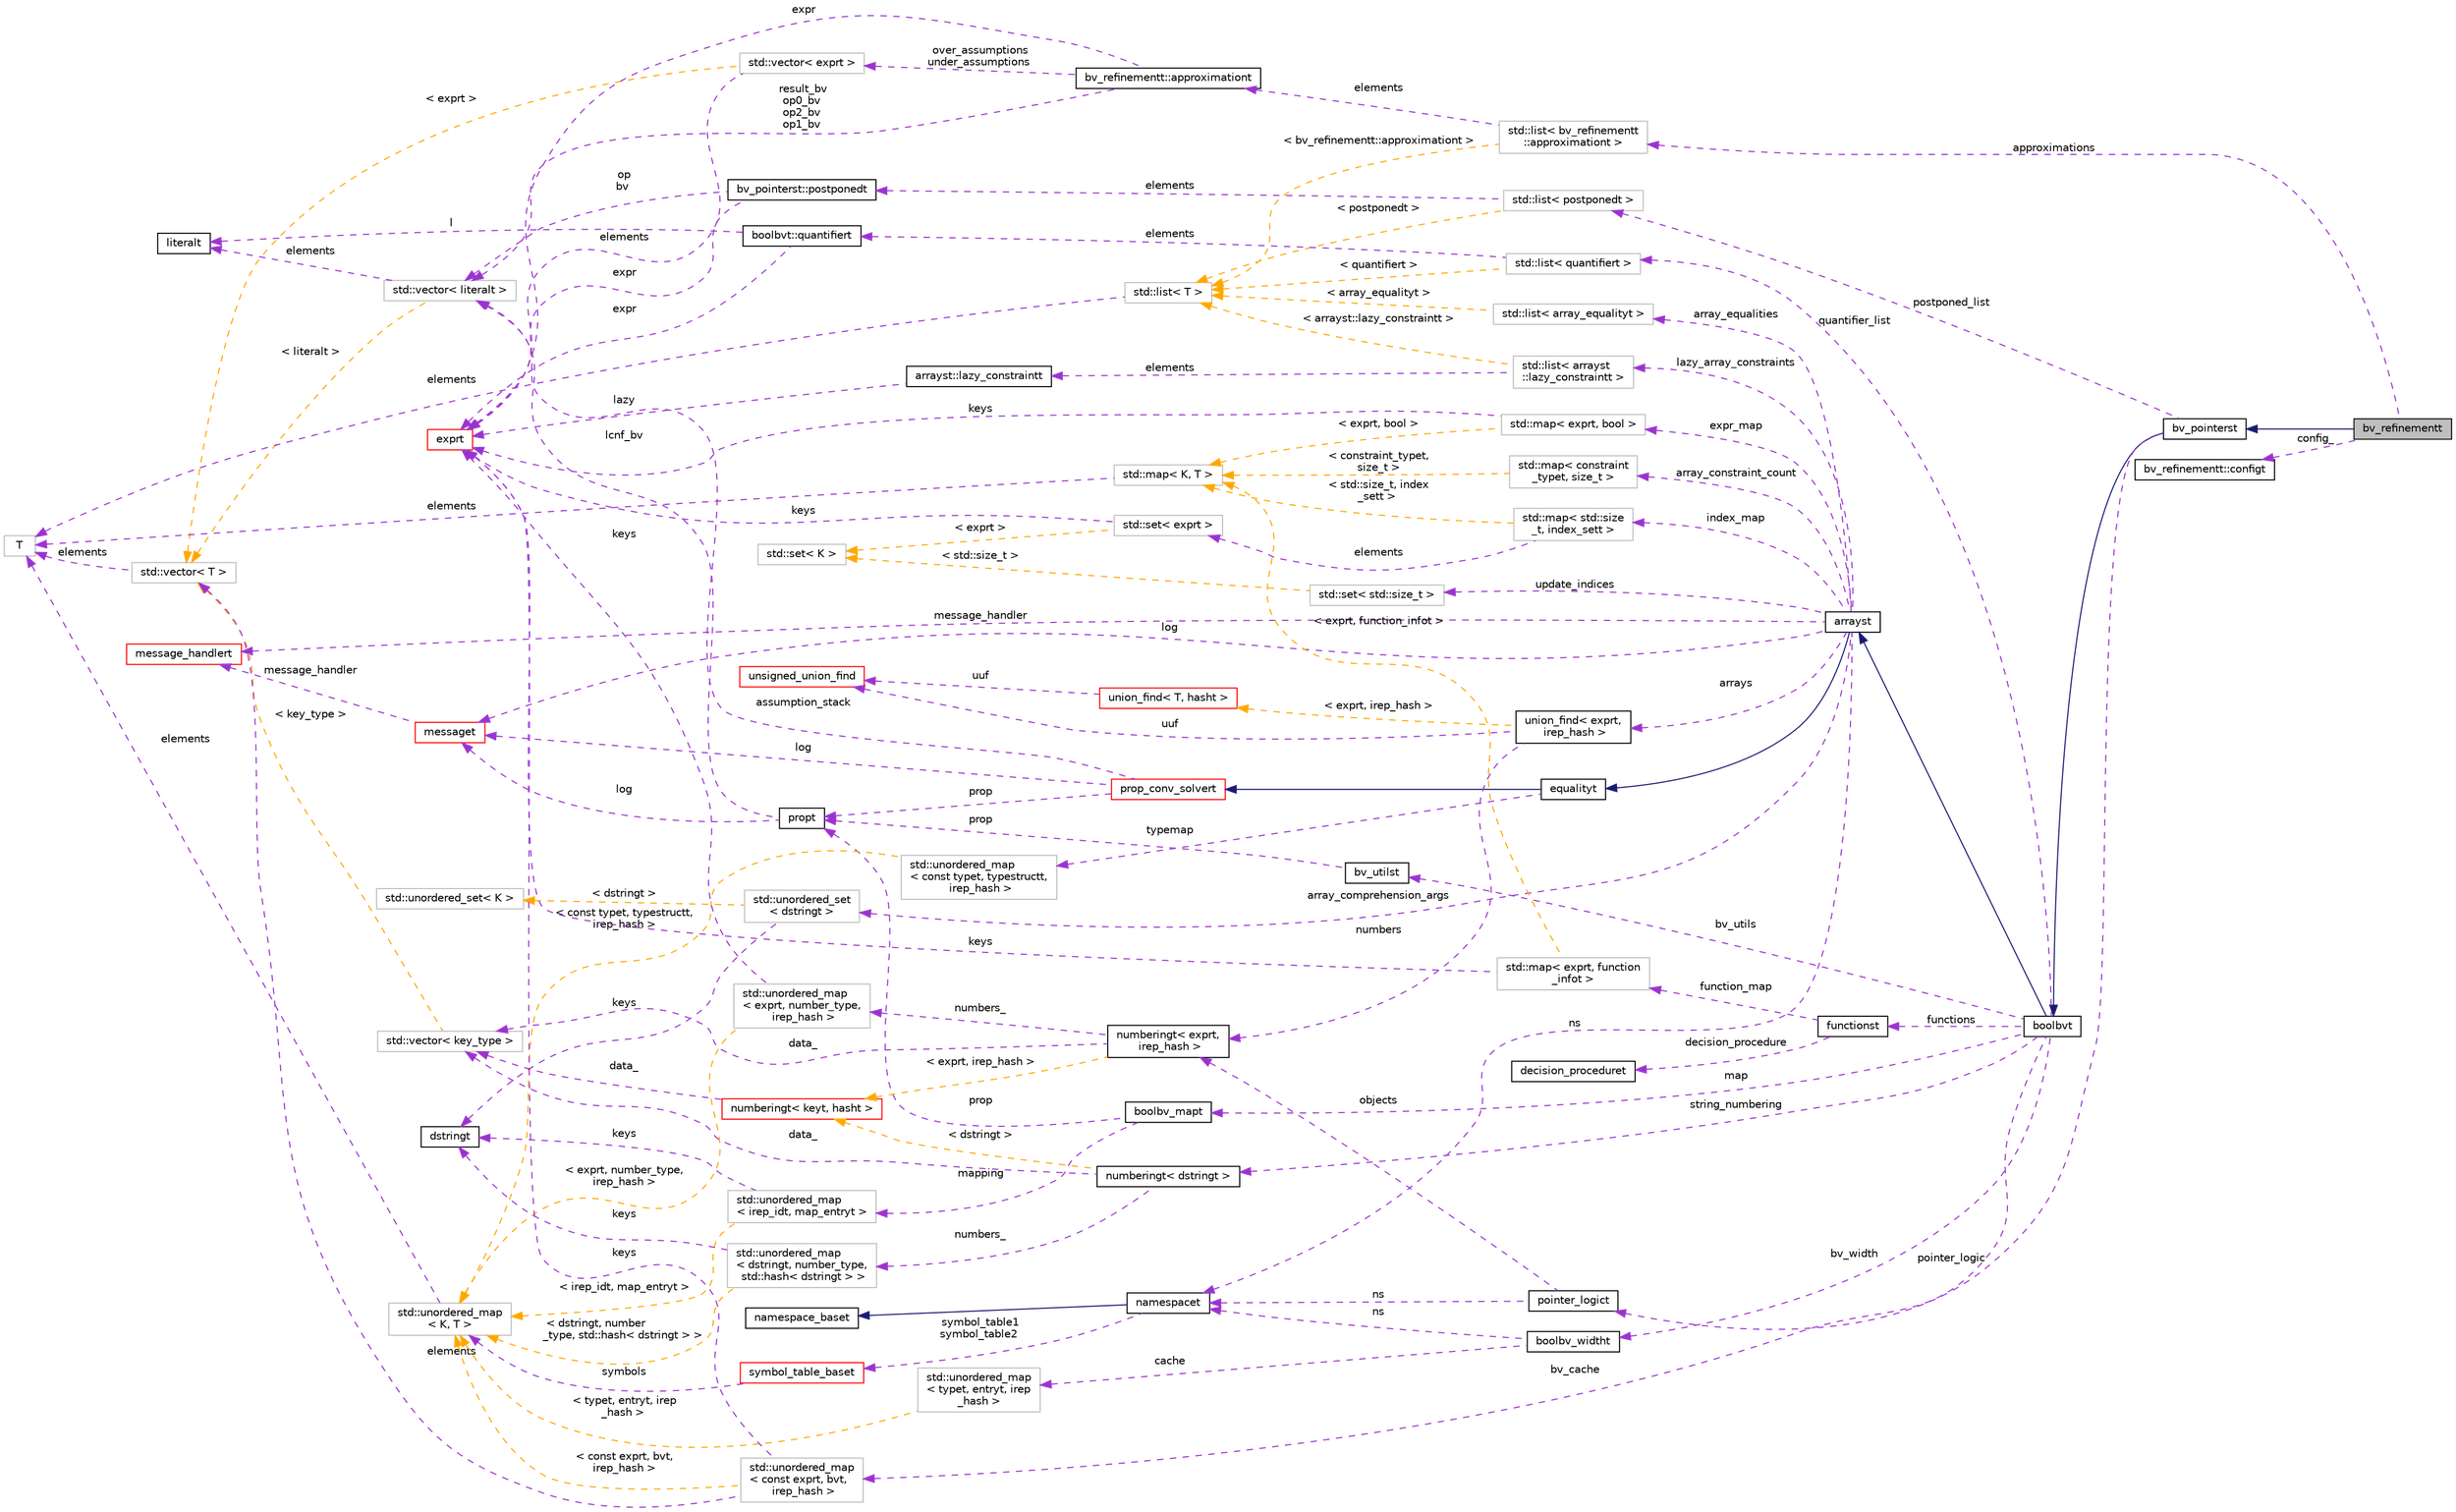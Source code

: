 digraph "bv_refinementt"
{
 // LATEX_PDF_SIZE
  bgcolor="transparent";
  edge [fontname="Helvetica",fontsize="10",labelfontname="Helvetica",labelfontsize="10"];
  node [fontname="Helvetica",fontsize="10",shape=record];
  rankdir="LR";
  Node1 [label="bv_refinementt",height=0.2,width=0.4,color="black", fillcolor="grey75", style="filled", fontcolor="black",tooltip=" "];
  Node2 -> Node1 [dir="back",color="midnightblue",fontsize="10",style="solid",fontname="Helvetica"];
  Node2 [label="bv_pointerst",height=0.2,width=0.4,color="black",URL="$classbv__pointerst.html",tooltip=" "];
  Node3 -> Node2 [dir="back",color="midnightblue",fontsize="10",style="solid",fontname="Helvetica"];
  Node3 [label="boolbvt",height=0.2,width=0.4,color="black",URL="$classboolbvt.html",tooltip=" "];
  Node4 -> Node3 [dir="back",color="midnightblue",fontsize="10",style="solid",fontname="Helvetica"];
  Node4 [label="arrayst",height=0.2,width=0.4,color="black",URL="$classarrayst.html",tooltip=" "];
  Node5 -> Node4 [dir="back",color="midnightblue",fontsize="10",style="solid",fontname="Helvetica"];
  Node5 [label="equalityt",height=0.2,width=0.4,color="black",URL="$classequalityt.html",tooltip=" "];
  Node6 -> Node5 [dir="back",color="midnightblue",fontsize="10",style="solid",fontname="Helvetica"];
  Node6 [label="prop_conv_solvert",height=0.2,width=0.4,color="red",URL="$classprop__conv__solvert.html",tooltip=" "];
  Node18 -> Node6 [dir="back",color="darkorchid3",fontsize="10",style="dashed",label=" log" ,fontname="Helvetica"];
  Node18 [label="messaget",height=0.2,width=0.4,color="red",URL="$classmessaget.html",tooltip="Class that provides messages with a built-in verbosity 'level'."];
  Node19 -> Node18 [dir="back",color="darkorchid3",fontsize="10",style="dashed",label=" message_handler" ,fontname="Helvetica"];
  Node19 [label="message_handlert",height=0.2,width=0.4,color="red",URL="$classmessage__handlert.html",tooltip=" "];
  Node41 -> Node6 [dir="back",color="darkorchid3",fontsize="10",style="dashed",label=" prop" ,fontname="Helvetica"];
  Node41 [label="propt",height=0.2,width=0.4,color="black",URL="$classpropt.html",tooltip="TO_BE_DOCUMENTED."];
  Node18 -> Node41 [dir="back",color="darkorchid3",fontsize="10",style="dashed",label=" log" ,fontname="Helvetica"];
  Node42 -> Node41 [dir="back",color="darkorchid3",fontsize="10",style="dashed",label=" lcnf_bv" ,fontname="Helvetica"];
  Node42 [label="std::vector\< literalt \>",height=0.2,width=0.4,color="grey75",tooltip=" "];
  Node14 -> Node42 [dir="back",color="darkorchid3",fontsize="10",style="dashed",label=" elements" ,fontname="Helvetica"];
  Node14 [label="literalt",height=0.2,width=0.4,color="black",URL="$classliteralt.html",tooltip=" "];
  Node21 -> Node42 [dir="back",color="orange",fontsize="10",style="dashed",label=" \< literalt \>" ,fontname="Helvetica"];
  Node21 [label="std::vector\< T \>",height=0.2,width=0.4,color="grey75",tooltip="STL class."];
  Node17 -> Node21 [dir="back",color="darkorchid3",fontsize="10",style="dashed",label=" elements" ,fontname="Helvetica"];
  Node17 [label="T",height=0.2,width=0.4,color="grey75",tooltip=" "];
  Node42 -> Node6 [dir="back",color="darkorchid3",fontsize="10",style="dashed",label=" assumption_stack" ,fontname="Helvetica"];
  Node43 -> Node5 [dir="back",color="darkorchid3",fontsize="10",style="dashed",label=" typemap" ,fontname="Helvetica"];
  Node43 [label="std::unordered_map\l\< const typet, typestructt,\l irep_hash \>",height=0.2,width=0.4,color="grey75",tooltip=" "];
  Node39 -> Node43 [dir="back",color="orange",fontsize="10",style="dashed",label=" \< const typet, typestructt,\l irep_hash \>" ,fontname="Helvetica"];
  Node39 [label="std::unordered_map\l\< K, T \>",height=0.2,width=0.4,color="grey75",tooltip="STL class."];
  Node17 -> Node39 [dir="back",color="darkorchid3",fontsize="10",style="dashed",label=" elements" ,fontname="Helvetica"];
  Node49 -> Node4 [dir="back",color="darkorchid3",fontsize="10",style="dashed",label=" array_comprehension_args" ,fontname="Helvetica"];
  Node49 [label="std::unordered_set\l\< dstringt \>",height=0.2,width=0.4,color="grey75",tooltip=" "];
  Node13 -> Node49 [dir="back",color="darkorchid3",fontsize="10",style="dashed",label=" keys" ,fontname="Helvetica"];
  Node13 [label="dstringt",height=0.2,width=0.4,color="black",URL="$classdstringt.html",tooltip="dstringt has one field, an unsigned integer no which is an index into a static table of strings."];
  Node50 -> Node49 [dir="back",color="orange",fontsize="10",style="dashed",label=" \< dstringt \>" ,fontname="Helvetica"];
  Node50 [label="std::unordered_set\< K \>",height=0.2,width=0.4,color="grey75",tooltip="STL class."];
  Node19 -> Node4 [dir="back",color="darkorchid3",fontsize="10",style="dashed",label=" message_handler" ,fontname="Helvetica"];
  Node51 -> Node4 [dir="back",color="darkorchid3",fontsize="10",style="dashed",label=" array_constraint_count" ,fontname="Helvetica"];
  Node51 [label="std::map\< constraint\l_typet, size_t \>",height=0.2,width=0.4,color="grey75",tooltip=" "];
  Node15 -> Node51 [dir="back",color="orange",fontsize="10",style="dashed",label=" \< constraint_typet,\l size_t \>" ,fontname="Helvetica"];
  Node15 [label="std::map\< K, T \>",height=0.2,width=0.4,color="grey75",tooltip="STL class."];
  Node17 -> Node15 [dir="back",color="darkorchid3",fontsize="10",style="dashed",label=" elements" ,fontname="Helvetica"];
  Node18 -> Node4 [dir="back",color="darkorchid3",fontsize="10",style="dashed",label=" log" ,fontname="Helvetica"];
  Node52 -> Node4 [dir="back",color="darkorchid3",fontsize="10",style="dashed",label=" arrays" ,fontname="Helvetica"];
  Node52 [label="union_find\< exprt,\l irep_hash \>",height=0.2,width=0.4,color="black",URL="$classunion__find.html",tooltip=" "];
  Node53 -> Node52 [dir="back",color="darkorchid3",fontsize="10",style="dashed",label=" uuf" ,fontname="Helvetica"];
  Node53 [label="unsigned_union_find",height=0.2,width=0.4,color="red",URL="$classunsigned__union__find.html",tooltip=" "];
  Node56 -> Node52 [dir="back",color="darkorchid3",fontsize="10",style="dashed",label=" numbers" ,fontname="Helvetica"];
  Node56 [label="numberingt\< exprt,\l irep_hash \>",height=0.2,width=0.4,color="black",URL="$classnumberingt.html",tooltip=" "];
  Node57 -> Node56 [dir="back",color="darkorchid3",fontsize="10",style="dashed",label=" numbers_" ,fontname="Helvetica"];
  Node57 [label="std::unordered_map\l\< exprt, number_type,\l irep_hash \>",height=0.2,width=0.4,color="grey75",tooltip=" "];
  Node38 -> Node57 [dir="back",color="darkorchid3",fontsize="10",style="dashed",label=" keys" ,fontname="Helvetica"];
  Node38 [label="exprt",height=0.2,width=0.4,color="red",URL="$classexprt.html",tooltip="Base class for all expressions."];
  Node39 -> Node57 [dir="back",color="orange",fontsize="10",style="dashed",label=" \< exprt, number_type,\l irep_hash \>" ,fontname="Helvetica"];
  Node58 -> Node56 [dir="back",color="darkorchid3",fontsize="10",style="dashed",label=" data_" ,fontname="Helvetica"];
  Node58 [label="std::vector\< key_type \>",height=0.2,width=0.4,color="grey75",tooltip=" "];
  Node21 -> Node58 [dir="back",color="orange",fontsize="10",style="dashed",label=" \< key_type \>" ,fontname="Helvetica"];
  Node59 -> Node56 [dir="back",color="orange",fontsize="10",style="dashed",label=" \< exprt, irep_hash \>" ,fontname="Helvetica"];
  Node59 [label="numberingt\< keyt, hasht \>",height=0.2,width=0.4,color="red",URL="$classnumberingt.html",tooltip=" "];
  Node58 -> Node59 [dir="back",color="darkorchid3",fontsize="10",style="dashed",label=" data_" ,fontname="Helvetica"];
  Node61 -> Node52 [dir="back",color="orange",fontsize="10",style="dashed",label=" \< exprt, irep_hash \>" ,fontname="Helvetica"];
  Node61 [label="union_find\< T, hasht \>",height=0.2,width=0.4,color="red",URL="$classunion__find.html",tooltip=" "];
  Node53 -> Node61 [dir="back",color="darkorchid3",fontsize="10",style="dashed",label=" uuf" ,fontname="Helvetica"];
  Node64 -> Node4 [dir="back",color="darkorchid3",fontsize="10",style="dashed",label=" ns" ,fontname="Helvetica"];
  Node64 [label="namespacet",height=0.2,width=0.4,color="black",URL="$classnamespacet.html",tooltip="A namespacet is essentially one or two symbol tables bound together, to allow for symbol lookups in t..."];
  Node65 -> Node64 [dir="back",color="midnightblue",fontsize="10",style="solid",fontname="Helvetica"];
  Node65 [label="namespace_baset",height=0.2,width=0.4,color="black",URL="$classnamespace__baset.html",tooltip="Basic interface for a namespace."];
  Node66 -> Node64 [dir="back",color="darkorchid3",fontsize="10",style="dashed",label=" symbol_table1\nsymbol_table2" ,fontname="Helvetica"];
  Node66 [label="symbol_table_baset",height=0.2,width=0.4,color="red",URL="$classsymbol__table__baset.html",tooltip="The symbol table base class interface."];
  Node39 -> Node66 [dir="back",color="darkorchid3",fontsize="10",style="dashed",label=" symbols" ,fontname="Helvetica"];
  Node68 -> Node4 [dir="back",color="darkorchid3",fontsize="10",style="dashed",label=" index_map" ,fontname="Helvetica"];
  Node68 [label="std::map\< std::size\l_t, index_sett \>",height=0.2,width=0.4,color="grey75",tooltip=" "];
  Node69 -> Node68 [dir="back",color="darkorchid3",fontsize="10",style="dashed",label=" elements" ,fontname="Helvetica"];
  Node69 [label="std::set\< exprt \>",height=0.2,width=0.4,color="grey75",tooltip=" "];
  Node38 -> Node69 [dir="back",color="darkorchid3",fontsize="10",style="dashed",label=" keys" ,fontname="Helvetica"];
  Node70 -> Node69 [dir="back",color="orange",fontsize="10",style="dashed",label=" \< exprt \>" ,fontname="Helvetica"];
  Node70 [label="std::set\< K \>",height=0.2,width=0.4,color="grey75",tooltip="STL class."];
  Node15 -> Node68 [dir="back",color="orange",fontsize="10",style="dashed",label=" \< std::size_t, index\l_sett \>" ,fontname="Helvetica"];
  Node71 -> Node4 [dir="back",color="darkorchid3",fontsize="10",style="dashed",label=" update_indices" ,fontname="Helvetica"];
  Node71 [label="std::set\< std::size_t \>",height=0.2,width=0.4,color="grey75",tooltip=" "];
  Node70 -> Node71 [dir="back",color="orange",fontsize="10",style="dashed",label=" \< std::size_t \>" ,fontname="Helvetica"];
  Node72 -> Node4 [dir="back",color="darkorchid3",fontsize="10",style="dashed",label=" expr_map" ,fontname="Helvetica"];
  Node72 [label="std::map\< exprt, bool \>",height=0.2,width=0.4,color="grey75",tooltip=" "];
  Node38 -> Node72 [dir="back",color="darkorchid3",fontsize="10",style="dashed",label=" keys" ,fontname="Helvetica"];
  Node15 -> Node72 [dir="back",color="orange",fontsize="10",style="dashed",label=" \< exprt, bool \>" ,fontname="Helvetica"];
  Node73 -> Node4 [dir="back",color="darkorchid3",fontsize="10",style="dashed",label=" lazy_array_constraints" ,fontname="Helvetica"];
  Node73 [label="std::list\< arrayst\l::lazy_constraintt \>",height=0.2,width=0.4,color="grey75",tooltip=" "];
  Node74 -> Node73 [dir="back",color="darkorchid3",fontsize="10",style="dashed",label=" elements" ,fontname="Helvetica"];
  Node74 [label="arrayst::lazy_constraintt",height=0.2,width=0.4,color="black",URL="$structarrayst_1_1lazy__constraintt.html",tooltip=" "];
  Node38 -> Node74 [dir="back",color="darkorchid3",fontsize="10",style="dashed",label=" lazy" ,fontname="Helvetica"];
  Node75 -> Node73 [dir="back",color="orange",fontsize="10",style="dashed",label=" \< arrayst::lazy_constraintt \>" ,fontname="Helvetica"];
  Node75 [label="std::list\< T \>",height=0.2,width=0.4,color="grey75",tooltip="STL class."];
  Node17 -> Node75 [dir="back",color="darkorchid3",fontsize="10",style="dashed",label=" elements" ,fontname="Helvetica"];
  Node76 -> Node4 [dir="back",color="darkorchid3",fontsize="10",style="dashed",label=" array_equalities" ,fontname="Helvetica"];
  Node76 [label="std::list\< array_equalityt \>",height=0.2,width=0.4,color="grey75",tooltip=" "];
  Node75 -> Node76 [dir="back",color="orange",fontsize="10",style="dashed",label=" \< array_equalityt \>" ,fontname="Helvetica"];
  Node78 -> Node3 [dir="back",color="darkorchid3",fontsize="10",style="dashed",label=" functions" ,fontname="Helvetica"];
  Node78 [label="functionst",height=0.2,width=0.4,color="black",URL="$classfunctionst.html",tooltip=" "];
  Node79 -> Node78 [dir="back",color="darkorchid3",fontsize="10",style="dashed",label=" function_map" ,fontname="Helvetica"];
  Node79 [label="std::map\< exprt, function\l_infot \>",height=0.2,width=0.4,color="grey75",tooltip=" "];
  Node38 -> Node79 [dir="back",color="darkorchid3",fontsize="10",style="dashed",label=" keys" ,fontname="Helvetica"];
  Node15 -> Node79 [dir="back",color="orange",fontsize="10",style="dashed",label=" \< exprt, function_infot \>" ,fontname="Helvetica"];
  Node10 -> Node78 [dir="back",color="darkorchid3",fontsize="10",style="dashed",label=" decision_procedure" ,fontname="Helvetica"];
  Node10 [label="decision_proceduret",height=0.2,width=0.4,color="black",URL="$classdecision__proceduret.html",tooltip=" "];
  Node85 -> Node3 [dir="back",color="darkorchid3",fontsize="10",style="dashed",label=" bv_utils" ,fontname="Helvetica"];
  Node85 [label="bv_utilst",height=0.2,width=0.4,color="black",URL="$classbv__utilst.html",tooltip=" "];
  Node41 -> Node85 [dir="back",color="darkorchid3",fontsize="10",style="dashed",label=" prop" ,fontname="Helvetica"];
  Node86 -> Node3 [dir="back",color="darkorchid3",fontsize="10",style="dashed",label=" string_numbering" ,fontname="Helvetica"];
  Node86 [label="numberingt\< dstringt \>",height=0.2,width=0.4,color="black",URL="$classnumberingt.html",tooltip=" "];
  Node87 -> Node86 [dir="back",color="darkorchid3",fontsize="10",style="dashed",label=" numbers_" ,fontname="Helvetica"];
  Node87 [label="std::unordered_map\l\< dstringt, number_type,\l std::hash\< dstringt \> \>",height=0.2,width=0.4,color="grey75",tooltip=" "];
  Node13 -> Node87 [dir="back",color="darkorchid3",fontsize="10",style="dashed",label=" keys" ,fontname="Helvetica"];
  Node39 -> Node87 [dir="back",color="orange",fontsize="10",style="dashed",label=" \< dstringt, number\l_type, std::hash\< dstringt \> \>" ,fontname="Helvetica"];
  Node58 -> Node86 [dir="back",color="darkorchid3",fontsize="10",style="dashed",label=" data_" ,fontname="Helvetica"];
  Node59 -> Node86 [dir="back",color="orange",fontsize="10",style="dashed",label=" \< dstringt \>" ,fontname="Helvetica"];
  Node88 -> Node3 [dir="back",color="darkorchid3",fontsize="10",style="dashed",label=" bv_width" ,fontname="Helvetica"];
  Node88 [label="boolbv_widtht",height=0.2,width=0.4,color="black",URL="$classboolbv__widtht.html",tooltip=" "];
  Node64 -> Node88 [dir="back",color="darkorchid3",fontsize="10",style="dashed",label=" ns" ,fontname="Helvetica"];
  Node89 -> Node88 [dir="back",color="darkorchid3",fontsize="10",style="dashed",label=" cache" ,fontname="Helvetica"];
  Node89 [label="std::unordered_map\l\< typet, entryt, irep\l_hash \>",height=0.2,width=0.4,color="grey75",tooltip=" "];
  Node39 -> Node89 [dir="back",color="orange",fontsize="10",style="dashed",label=" \< typet, entryt, irep\l_hash \>" ,fontname="Helvetica"];
  Node90 -> Node3 [dir="back",color="darkorchid3",fontsize="10",style="dashed",label=" quantifier_list" ,fontname="Helvetica"];
  Node90 [label="std::list\< quantifiert \>",height=0.2,width=0.4,color="grey75",tooltip=" "];
  Node91 -> Node90 [dir="back",color="darkorchid3",fontsize="10",style="dashed",label=" elements" ,fontname="Helvetica"];
  Node91 [label="boolbvt::quantifiert",height=0.2,width=0.4,color="black",URL="$classboolbvt_1_1quantifiert.html",tooltip=" "];
  Node38 -> Node91 [dir="back",color="darkorchid3",fontsize="10",style="dashed",label=" expr" ,fontname="Helvetica"];
  Node14 -> Node91 [dir="back",color="darkorchid3",fontsize="10",style="dashed",label=" l" ,fontname="Helvetica"];
  Node75 -> Node90 [dir="back",color="orange",fontsize="10",style="dashed",label=" \< quantifiert \>" ,fontname="Helvetica"];
  Node92 -> Node3 [dir="back",color="darkorchid3",fontsize="10",style="dashed",label=" bv_cache" ,fontname="Helvetica"];
  Node92 [label="std::unordered_map\l\< const exprt, bvt,\l irep_hash \>",height=0.2,width=0.4,color="grey75",tooltip=" "];
  Node38 -> Node92 [dir="back",color="darkorchid3",fontsize="10",style="dashed",label=" keys" ,fontname="Helvetica"];
  Node21 -> Node92 [dir="back",color="darkorchid3",fontsize="10",style="dashed",label=" elements" ,fontname="Helvetica"];
  Node39 -> Node92 [dir="back",color="orange",fontsize="10",style="dashed",label=" \< const exprt, bvt,\l irep_hash \>" ,fontname="Helvetica"];
  Node93 -> Node3 [dir="back",color="darkorchid3",fontsize="10",style="dashed",label=" map" ,fontname="Helvetica"];
  Node93 [label="boolbv_mapt",height=0.2,width=0.4,color="black",URL="$classboolbv__mapt.html",tooltip=" "];
  Node94 -> Node93 [dir="back",color="darkorchid3",fontsize="10",style="dashed",label=" mapping" ,fontname="Helvetica"];
  Node94 [label="std::unordered_map\l\< irep_idt, map_entryt \>",height=0.2,width=0.4,color="grey75",tooltip=" "];
  Node13 -> Node94 [dir="back",color="darkorchid3",fontsize="10",style="dashed",label=" keys" ,fontname="Helvetica"];
  Node39 -> Node94 [dir="back",color="orange",fontsize="10",style="dashed",label=" \< irep_idt, map_entryt \>" ,fontname="Helvetica"];
  Node41 -> Node93 [dir="back",color="darkorchid3",fontsize="10",style="dashed",label=" prop" ,fontname="Helvetica"];
  Node96 -> Node2 [dir="back",color="darkorchid3",fontsize="10",style="dashed",label=" postponed_list" ,fontname="Helvetica"];
  Node96 [label="std::list\< postponedt \>",height=0.2,width=0.4,color="grey75",tooltip=" "];
  Node97 -> Node96 [dir="back",color="darkorchid3",fontsize="10",style="dashed",label=" elements" ,fontname="Helvetica"];
  Node97 [label="bv_pointerst::postponedt",height=0.2,width=0.4,color="black",URL="$structbv__pointerst_1_1postponedt.html",tooltip=" "];
  Node38 -> Node97 [dir="back",color="darkorchid3",fontsize="10",style="dashed",label=" expr" ,fontname="Helvetica"];
  Node42 -> Node97 [dir="back",color="darkorchid3",fontsize="10",style="dashed",label=" op\nbv" ,fontname="Helvetica"];
  Node75 -> Node96 [dir="back",color="orange",fontsize="10",style="dashed",label=" \< postponedt \>" ,fontname="Helvetica"];
  Node98 -> Node2 [dir="back",color="darkorchid3",fontsize="10",style="dashed",label=" pointer_logic" ,fontname="Helvetica"];
  Node98 [label="pointer_logict",height=0.2,width=0.4,color="black",URL="$classpointer__logict.html",tooltip=" "];
  Node64 -> Node98 [dir="back",color="darkorchid3",fontsize="10",style="dashed",label=" ns" ,fontname="Helvetica"];
  Node56 -> Node98 [dir="back",color="darkorchid3",fontsize="10",style="dashed",label=" objects" ,fontname="Helvetica"];
  Node99 -> Node1 [dir="back",color="darkorchid3",fontsize="10",style="dashed",label=" approximations" ,fontname="Helvetica"];
  Node99 [label="std::list\< bv_refinementt\l::approximationt \>",height=0.2,width=0.4,color="grey75",tooltip=" "];
  Node100 -> Node99 [dir="back",color="darkorchid3",fontsize="10",style="dashed",label=" elements" ,fontname="Helvetica"];
  Node100 [label="bv_refinementt::approximationt",height=0.2,width=0.4,color="black",URL="$structbv__refinementt_1_1approximationt.html",tooltip=" "];
  Node38 -> Node100 [dir="back",color="darkorchid3",fontsize="10",style="dashed",label=" expr" ,fontname="Helvetica"];
  Node101 -> Node100 [dir="back",color="darkorchid3",fontsize="10",style="dashed",label=" over_assumptions\nunder_assumptions" ,fontname="Helvetica"];
  Node101 [label="std::vector\< exprt \>",height=0.2,width=0.4,color="grey75",tooltip=" "];
  Node38 -> Node101 [dir="back",color="darkorchid3",fontsize="10",style="dashed",label=" elements" ,fontname="Helvetica"];
  Node21 -> Node101 [dir="back",color="orange",fontsize="10",style="dashed",label=" \< exprt \>" ,fontname="Helvetica"];
  Node42 -> Node100 [dir="back",color="darkorchid3",fontsize="10",style="dashed",label=" result_bv\nop0_bv\nop2_bv\nop1_bv" ,fontname="Helvetica"];
  Node75 -> Node99 [dir="back",color="orange",fontsize="10",style="dashed",label=" \< bv_refinementt::approximationt \>" ,fontname="Helvetica"];
  Node102 -> Node1 [dir="back",color="darkorchid3",fontsize="10",style="dashed",label=" config_" ,fontname="Helvetica"];
  Node102 [label="bv_refinementt::configt",height=0.2,width=0.4,color="black",URL="$structbv__refinementt_1_1configt.html",tooltip=" "];
}
